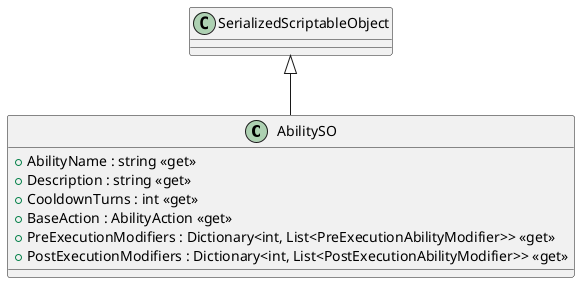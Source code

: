 @startuml
class AbilitySO {
    + AbilityName : string <<get>>
    + Description : string <<get>>
    + CooldownTurns : int <<get>>
    + BaseAction : AbilityAction <<get>>
    + PreExecutionModifiers : Dictionary<int, List<PreExecutionAbilityModifier>> <<get>>
    + PostExecutionModifiers : Dictionary<int, List<PostExecutionAbilityModifier>> <<get>>
}
SerializedScriptableObject <|-- AbilitySO
@enduml
